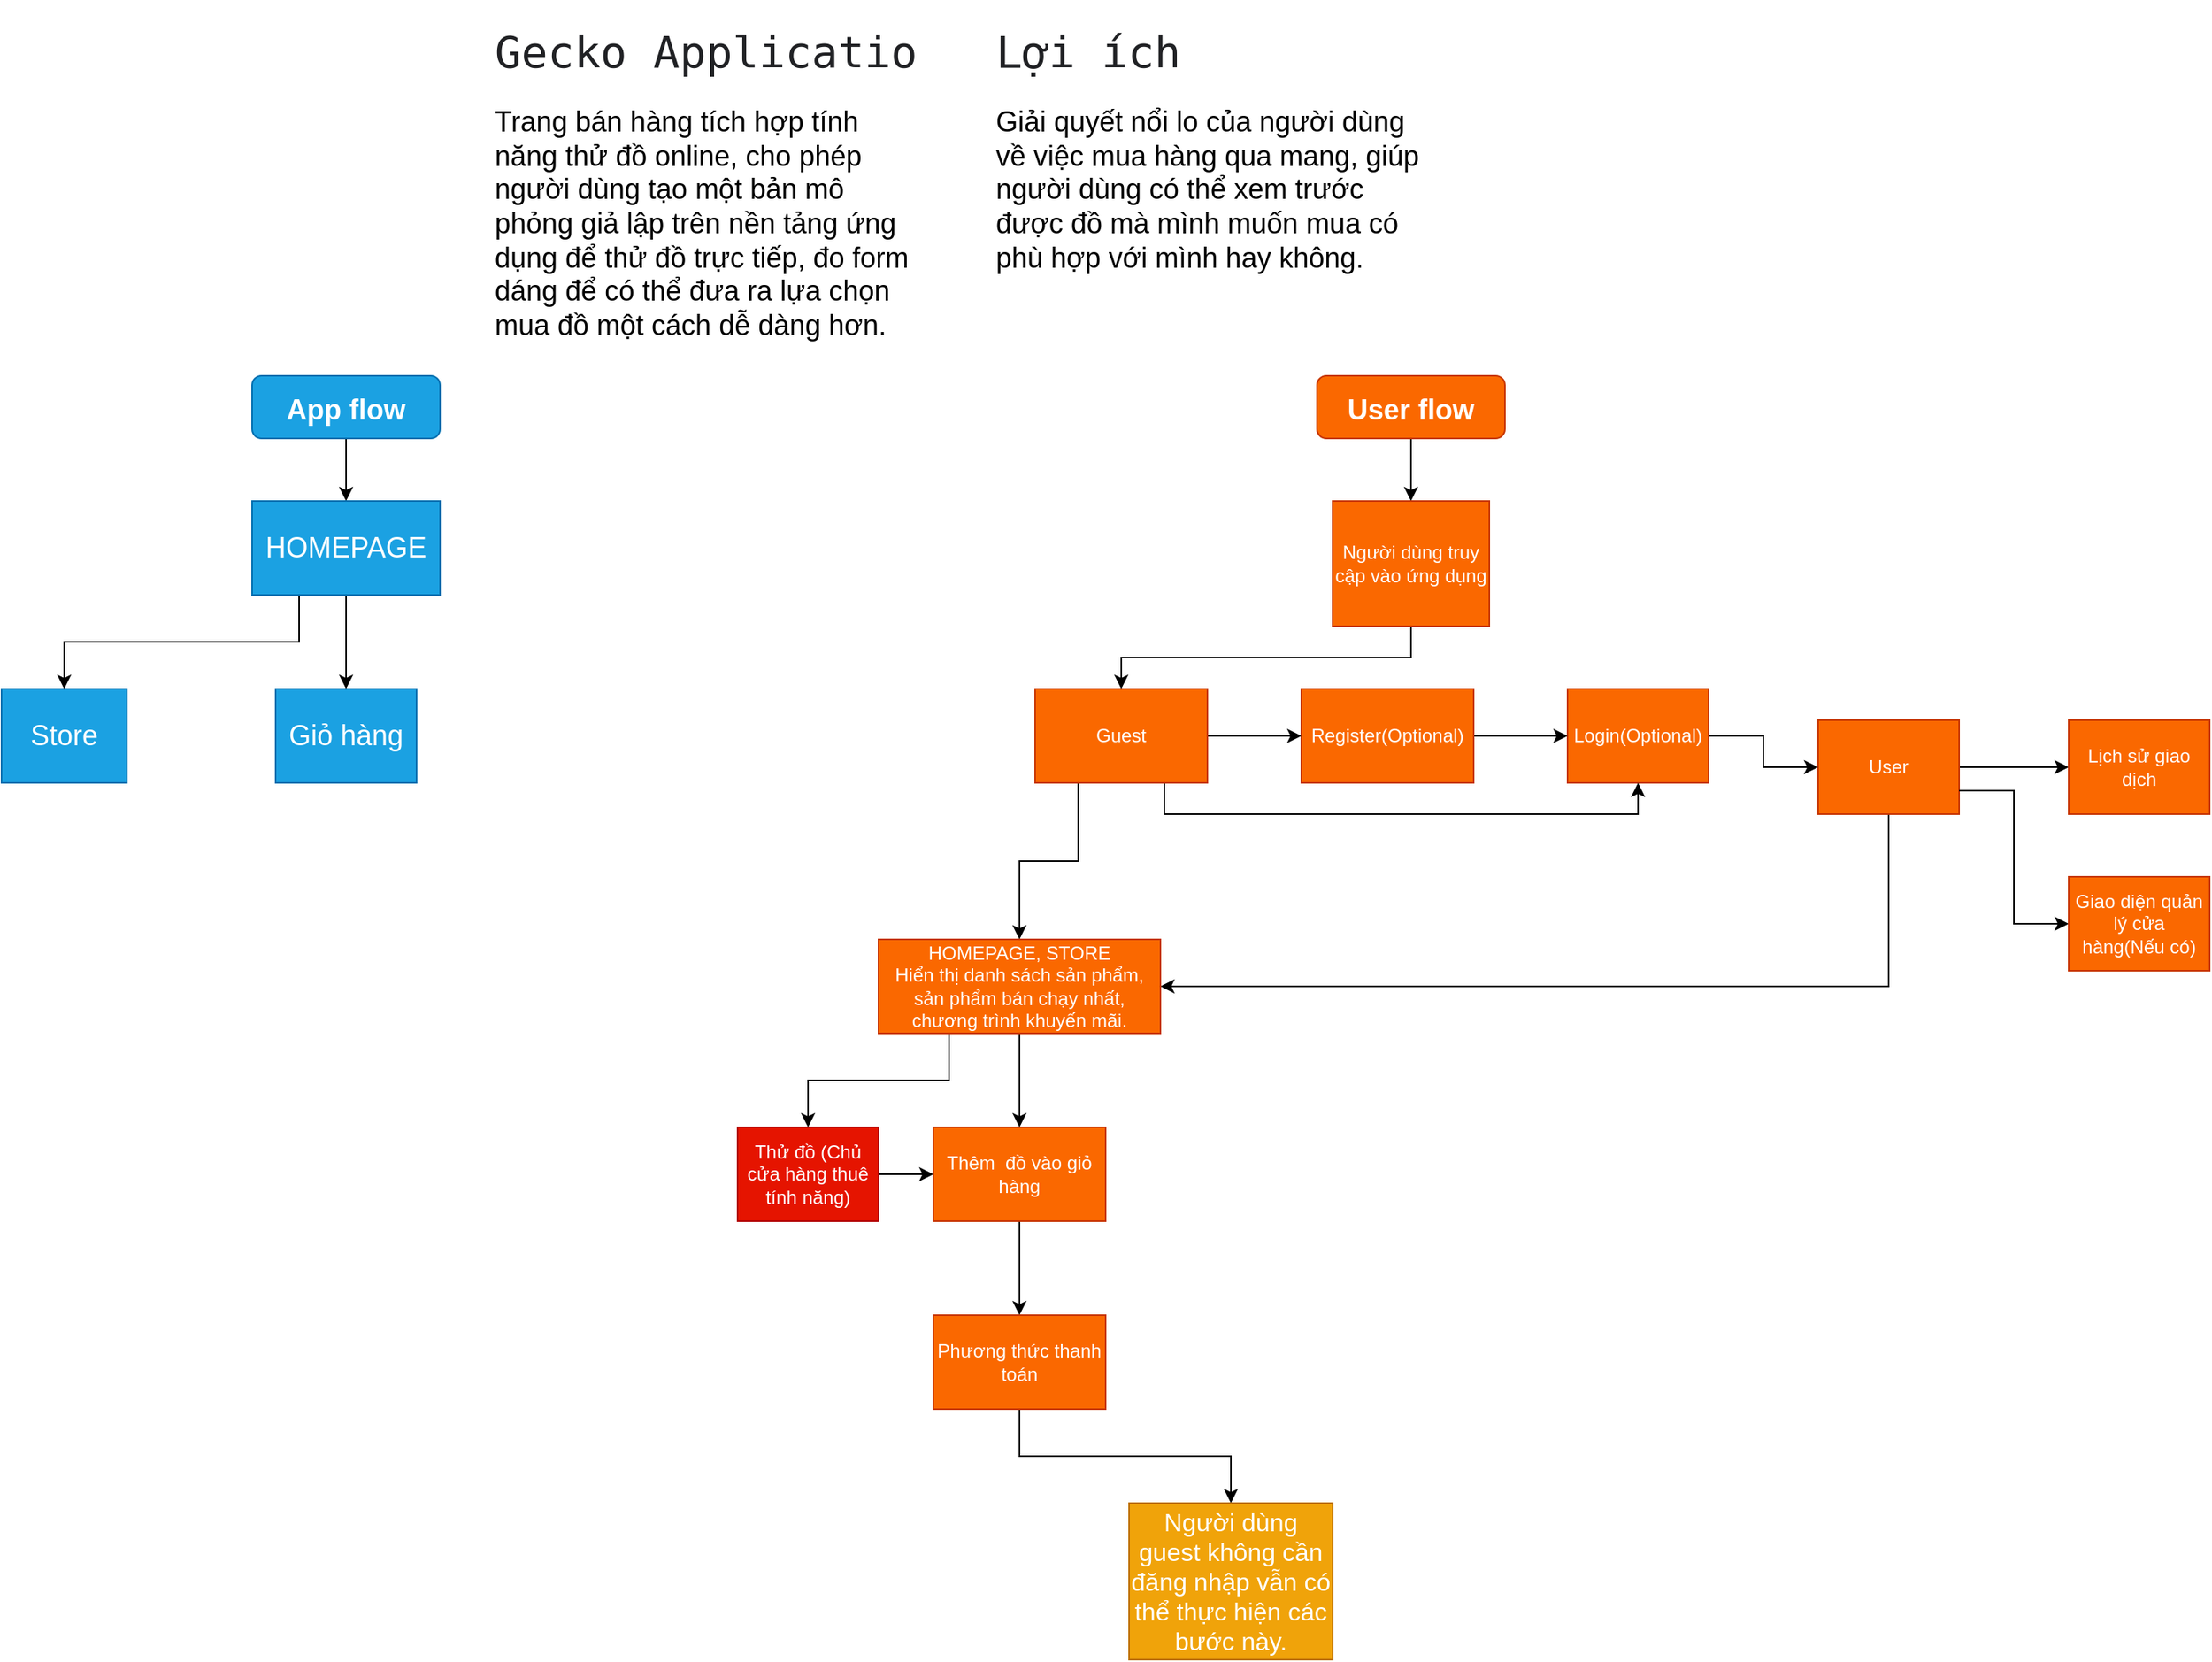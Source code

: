 <mxfile version="14.6.13" type="github">
  <diagram id="C5RBs43oDa-KdzZeNtuy" name="Page-1">
    <mxGraphModel dx="3437" dy="2165" grid="1" gridSize="10" guides="1" tooltips="1" connect="1" arrows="1" fold="1" page="1" pageScale="1" pageWidth="827" pageHeight="1169" math="0" shadow="0">
      <root>
        <mxCell id="WIyWlLk6GJQsqaUBKTNV-0" />
        <mxCell id="WIyWlLk6GJQsqaUBKTNV-1" parent="WIyWlLk6GJQsqaUBKTNV-0" />
        <mxCell id="fWADhwSBseAS1BArj8AM-60" style="edgeStyle=orthogonalEdgeStyle;rounded=0;orthogonalLoop=1;jettySize=auto;html=1;exitX=0.5;exitY=1;exitDx=0;exitDy=0;entryX=0.5;entryY=0;entryDx=0;entryDy=0;" edge="1" parent="WIyWlLk6GJQsqaUBKTNV-1" source="WIyWlLk6GJQsqaUBKTNV-3" target="fWADhwSBseAS1BArj8AM-59">
          <mxGeometry relative="1" as="geometry" />
        </mxCell>
        <mxCell id="WIyWlLk6GJQsqaUBKTNV-3" value="&lt;h1&gt;&lt;font color=&quot;#ffffff&quot;&gt;&lt;span style=&quot;font-size: 18px&quot;&gt;App flow&lt;/span&gt;&lt;/font&gt;&lt;/h1&gt;" style="rounded=1;whiteSpace=wrap;html=1;fontSize=12;glass=0;strokeWidth=1;shadow=0;fillColor=#1ba1e2;strokeColor=#006EAF;fontColor=#ffffff;" parent="WIyWlLk6GJQsqaUBKTNV-1" vertex="1">
          <mxGeometry x="-120" y="360" width="120" height="40" as="geometry" />
        </mxCell>
        <mxCell id="fWADhwSBseAS1BArj8AM-3" value="&lt;h1&gt;&lt;pre class=&quot;tw-data-text tw-text-large XcVN5d tw-ta&quot; id=&quot;tw-target-text&quot; style=&quot;font-size: 28px ; line-height: 36px ; border: none ; padding: 2px 0.14em 2px 0px ; position: relative ; margin-top: -2px ; margin-bottom: -2px ; resize: none ; overflow: hidden ; width: 270.035px ; overflow-wrap: break-word ; color: rgb(32 , 33 , 36) ; font-weight: 400 ; font-family: &amp;#34;google sans&amp;#34; , &amp;#34;arial&amp;#34; , sans-serif &amp;#34;important&amp;#34;&quot;&gt;&lt;span class=&quot;Y2IQFc&quot; lang=&quot;en&quot;&gt;Gecko Application&lt;/span&gt;&lt;/pre&gt;&lt;/h1&gt;&lt;p&gt;&lt;span style=&quot;text-align: center&quot;&gt;&lt;font style=&quot;font-size: 18px&quot;&gt;Trang bán hàng tích hợp tính năng thử đồ online, cho phép người dùng tạo một bản mô phỏng giả lập trên nền tảng ứng dụng để thử đồ trực tiếp, đo form dáng để có thể đưa ra lựa chọn mua đồ một cách dễ dàng hơn.&lt;/font&gt;&lt;/span&gt;&lt;br&gt;&lt;/p&gt;" style="text;html=1;strokeColor=none;fillColor=none;spacing=5;spacingTop=-20;whiteSpace=wrap;overflow=hidden;rounded=0;" vertex="1" parent="WIyWlLk6GJQsqaUBKTNV-1">
          <mxGeometry x="30" y="130" width="280" height="230" as="geometry" />
        </mxCell>
        <mxCell id="fWADhwSBseAS1BArj8AM-8" style="edgeStyle=orthogonalEdgeStyle;rounded=0;orthogonalLoop=1;jettySize=auto;html=1;entryX=0.5;entryY=0;entryDx=0;entryDy=0;" edge="1" parent="WIyWlLk6GJQsqaUBKTNV-1" source="fWADhwSBseAS1BArj8AM-6" target="fWADhwSBseAS1BArj8AM-7">
          <mxGeometry relative="1" as="geometry" />
        </mxCell>
        <mxCell id="fWADhwSBseAS1BArj8AM-6" value="&lt;h1&gt;&lt;font color=&quot;#ffffff&quot;&gt;&lt;span style=&quot;font-size: 18px&quot;&gt;User flow&lt;/span&gt;&lt;/font&gt;&lt;/h1&gt;" style="rounded=1;whiteSpace=wrap;html=1;fontSize=12;glass=0;strokeWidth=1;shadow=0;fillColor=#fa6800;strokeColor=#C73500;fontColor=#000000;" vertex="1" parent="WIyWlLk6GJQsqaUBKTNV-1">
          <mxGeometry x="560" y="360" width="120" height="40" as="geometry" />
        </mxCell>
        <mxCell id="fWADhwSBseAS1BArj8AM-25" style="edgeStyle=orthogonalEdgeStyle;rounded=0;orthogonalLoop=1;jettySize=auto;html=1;exitX=0.5;exitY=1;exitDx=0;exitDy=0;entryX=0.5;entryY=0;entryDx=0;entryDy=0;" edge="1" parent="WIyWlLk6GJQsqaUBKTNV-1" source="fWADhwSBseAS1BArj8AM-7" target="fWADhwSBseAS1BArj8AM-21">
          <mxGeometry relative="1" as="geometry" />
        </mxCell>
        <mxCell id="fWADhwSBseAS1BArj8AM-7" value="&lt;font color=&quot;#ffffff&quot;&gt;Người dùng truy cập vào ứng dụng&lt;/font&gt;" style="rounded=0;whiteSpace=wrap;html=1;fillColor=#fa6800;strokeColor=#C73500;fontColor=#000000;" vertex="1" parent="WIyWlLk6GJQsqaUBKTNV-1">
          <mxGeometry x="570" y="440" width="100" height="80" as="geometry" />
        </mxCell>
        <mxCell id="fWADhwSBseAS1BArj8AM-37" style="edgeStyle=orthogonalEdgeStyle;rounded=0;orthogonalLoop=1;jettySize=auto;html=1;exitX=0.5;exitY=1;exitDx=0;exitDy=0;entryX=1;entryY=0.5;entryDx=0;entryDy=0;" edge="1" parent="WIyWlLk6GJQsqaUBKTNV-1" source="fWADhwSBseAS1BArj8AM-12" target="fWADhwSBseAS1BArj8AM-35">
          <mxGeometry relative="1" as="geometry" />
        </mxCell>
        <mxCell id="fWADhwSBseAS1BArj8AM-41" style="edgeStyle=orthogonalEdgeStyle;rounded=0;orthogonalLoop=1;jettySize=auto;html=1;exitX=1;exitY=0.5;exitDx=0;exitDy=0;" edge="1" parent="WIyWlLk6GJQsqaUBKTNV-1" source="fWADhwSBseAS1BArj8AM-12" target="fWADhwSBseAS1BArj8AM-39">
          <mxGeometry relative="1" as="geometry" />
        </mxCell>
        <mxCell id="fWADhwSBseAS1BArj8AM-12" value="&lt;font color=&quot;#ffffff&quot;&gt;User&lt;/font&gt;" style="rounded=0;whiteSpace=wrap;html=1;fillColor=#fa6800;strokeColor=#C73500;fontColor=#000000;" vertex="1" parent="WIyWlLk6GJQsqaUBKTNV-1">
          <mxGeometry x="880" y="580" width="90" height="60" as="geometry" />
        </mxCell>
        <mxCell id="fWADhwSBseAS1BArj8AM-57" style="edgeStyle=orthogonalEdgeStyle;rounded=0;orthogonalLoop=1;jettySize=auto;html=1;entryX=0;entryY=0.5;entryDx=0;entryDy=0;exitX=1;exitY=0.75;exitDx=0;exitDy=0;" edge="1" parent="WIyWlLk6GJQsqaUBKTNV-1" source="fWADhwSBseAS1BArj8AM-12" target="fWADhwSBseAS1BArj8AM-56">
          <mxGeometry relative="1" as="geometry">
            <mxPoint x="980" y="530" as="sourcePoint" />
          </mxGeometry>
        </mxCell>
        <mxCell id="fWADhwSBseAS1BArj8AM-33" style="edgeStyle=orthogonalEdgeStyle;rounded=0;orthogonalLoop=1;jettySize=auto;html=1;exitX=1;exitY=0.5;exitDx=0;exitDy=0;" edge="1" parent="WIyWlLk6GJQsqaUBKTNV-1" source="fWADhwSBseAS1BArj8AM-16" target="fWADhwSBseAS1BArj8AM-12">
          <mxGeometry relative="1" as="geometry" />
        </mxCell>
        <mxCell id="fWADhwSBseAS1BArj8AM-16" value="&lt;font color=&quot;#ffffff&quot;&gt;Login(Optional)&lt;/font&gt;" style="rounded=0;whiteSpace=wrap;html=1;fillColor=#fa6800;strokeColor=#C73500;fontColor=#000000;" vertex="1" parent="WIyWlLk6GJQsqaUBKTNV-1">
          <mxGeometry x="720" y="560" width="90" height="60" as="geometry" />
        </mxCell>
        <mxCell id="fWADhwSBseAS1BArj8AM-23" style="edgeStyle=orthogonalEdgeStyle;rounded=0;orthogonalLoop=1;jettySize=auto;html=1;exitX=1;exitY=0.5;exitDx=0;exitDy=0;entryX=0;entryY=0.5;entryDx=0;entryDy=0;" edge="1" parent="WIyWlLk6GJQsqaUBKTNV-1" source="fWADhwSBseAS1BArj8AM-17" target="fWADhwSBseAS1BArj8AM-16">
          <mxGeometry relative="1" as="geometry" />
        </mxCell>
        <mxCell id="fWADhwSBseAS1BArj8AM-17" value="&lt;font color=&quot;#ffffff&quot;&gt;Register(Optional)&lt;/font&gt;" style="rounded=0;whiteSpace=wrap;html=1;fillColor=#fa6800;strokeColor=#C73500;fontColor=#000000;" vertex="1" parent="WIyWlLk6GJQsqaUBKTNV-1">
          <mxGeometry x="550" y="560" width="110" height="60" as="geometry" />
        </mxCell>
        <mxCell id="fWADhwSBseAS1BArj8AM-24" style="edgeStyle=orthogonalEdgeStyle;rounded=0;orthogonalLoop=1;jettySize=auto;html=1;exitX=1;exitY=0.5;exitDx=0;exitDy=0;entryX=0;entryY=0.5;entryDx=0;entryDy=0;" edge="1" parent="WIyWlLk6GJQsqaUBKTNV-1" source="fWADhwSBseAS1BArj8AM-21" target="fWADhwSBseAS1BArj8AM-17">
          <mxGeometry relative="1" as="geometry" />
        </mxCell>
        <mxCell id="fWADhwSBseAS1BArj8AM-27" style="edgeStyle=orthogonalEdgeStyle;rounded=0;orthogonalLoop=1;jettySize=auto;html=1;exitX=0.75;exitY=1;exitDx=0;exitDy=0;entryX=0.5;entryY=1;entryDx=0;entryDy=0;" edge="1" parent="WIyWlLk6GJQsqaUBKTNV-1" source="fWADhwSBseAS1BArj8AM-21" target="fWADhwSBseAS1BArj8AM-16">
          <mxGeometry relative="1" as="geometry" />
        </mxCell>
        <mxCell id="fWADhwSBseAS1BArj8AM-36" style="edgeStyle=orthogonalEdgeStyle;rounded=0;orthogonalLoop=1;jettySize=auto;html=1;exitX=0.25;exitY=1;exitDx=0;exitDy=0;" edge="1" parent="WIyWlLk6GJQsqaUBKTNV-1" source="fWADhwSBseAS1BArj8AM-21" target="fWADhwSBseAS1BArj8AM-35">
          <mxGeometry relative="1" as="geometry" />
        </mxCell>
        <mxCell id="fWADhwSBseAS1BArj8AM-21" value="&lt;font color=&quot;#ffffff&quot;&gt;Guest&lt;/font&gt;" style="rounded=0;whiteSpace=wrap;html=1;fillColor=#fa6800;strokeColor=#C73500;fontColor=#000000;" vertex="1" parent="WIyWlLk6GJQsqaUBKTNV-1">
          <mxGeometry x="380" y="560" width="110" height="60" as="geometry" />
        </mxCell>
        <mxCell id="fWADhwSBseAS1BArj8AM-43" style="edgeStyle=orthogonalEdgeStyle;rounded=0;orthogonalLoop=1;jettySize=auto;html=1;exitX=0.25;exitY=1;exitDx=0;exitDy=0;entryX=0.5;entryY=0;entryDx=0;entryDy=0;" edge="1" parent="WIyWlLk6GJQsqaUBKTNV-1" source="fWADhwSBseAS1BArj8AM-35" target="fWADhwSBseAS1BArj8AM-42">
          <mxGeometry relative="1" as="geometry" />
        </mxCell>
        <mxCell id="fWADhwSBseAS1BArj8AM-45" style="edgeStyle=orthogonalEdgeStyle;rounded=0;orthogonalLoop=1;jettySize=auto;html=1;exitX=0.5;exitY=1;exitDx=0;exitDy=0;entryX=0.5;entryY=0;entryDx=0;entryDy=0;" edge="1" parent="WIyWlLk6GJQsqaUBKTNV-1" source="fWADhwSBseAS1BArj8AM-35" target="fWADhwSBseAS1BArj8AM-44">
          <mxGeometry relative="1" as="geometry" />
        </mxCell>
        <mxCell id="fWADhwSBseAS1BArj8AM-35" value="&lt;font color=&quot;#ffffff&quot;&gt;HOMEPAGE, STORE&lt;br&gt;Hiển thị danh sách sản phẩm, sản phẩm bán chạy nhất, chương trình khuyến mãi.&lt;br&gt;&lt;/font&gt;" style="rounded=0;whiteSpace=wrap;html=1;fillColor=#fa6800;strokeColor=#C73500;fontColor=#000000;" vertex="1" parent="WIyWlLk6GJQsqaUBKTNV-1">
          <mxGeometry x="280" y="720" width="180" height="60" as="geometry" />
        </mxCell>
        <mxCell id="fWADhwSBseAS1BArj8AM-39" value="&lt;font color=&quot;#ffffff&quot;&gt;Lịch sử giao dịch&lt;/font&gt;" style="rounded=0;whiteSpace=wrap;html=1;fillColor=#fa6800;strokeColor=#C73500;fontColor=#000000;" vertex="1" parent="WIyWlLk6GJQsqaUBKTNV-1">
          <mxGeometry x="1040" y="580" width="90" height="60" as="geometry" />
        </mxCell>
        <mxCell id="fWADhwSBseAS1BArj8AM-55" style="edgeStyle=orthogonalEdgeStyle;rounded=0;orthogonalLoop=1;jettySize=auto;html=1;exitX=1;exitY=0.5;exitDx=0;exitDy=0;entryX=0;entryY=0.5;entryDx=0;entryDy=0;" edge="1" parent="WIyWlLk6GJQsqaUBKTNV-1" source="fWADhwSBseAS1BArj8AM-42" target="fWADhwSBseAS1BArj8AM-44">
          <mxGeometry relative="1" as="geometry" />
        </mxCell>
        <mxCell id="fWADhwSBseAS1BArj8AM-42" value="&lt;font color=&quot;#ffffff&quot;&gt;Thử đồ (Chủ cửa hàng thuê tính năng)&lt;/font&gt;" style="rounded=0;whiteSpace=wrap;html=1;fillColor=#e51400;strokeColor=#B20000;fontColor=#ffffff;" vertex="1" parent="WIyWlLk6GJQsqaUBKTNV-1">
          <mxGeometry x="190" y="840" width="90" height="60" as="geometry" />
        </mxCell>
        <mxCell id="fWADhwSBseAS1BArj8AM-47" style="edgeStyle=orthogonalEdgeStyle;rounded=0;orthogonalLoop=1;jettySize=auto;html=1;exitX=0.5;exitY=1;exitDx=0;exitDy=0;entryX=0.5;entryY=0;entryDx=0;entryDy=0;" edge="1" parent="WIyWlLk6GJQsqaUBKTNV-1" source="fWADhwSBseAS1BArj8AM-44" target="fWADhwSBseAS1BArj8AM-46">
          <mxGeometry relative="1" as="geometry" />
        </mxCell>
        <mxCell id="fWADhwSBseAS1BArj8AM-44" value="&lt;font color=&quot;#ffffff&quot;&gt;Thêm&amp;nbsp; đồ vào giỏ hàng&lt;/font&gt;" style="rounded=0;whiteSpace=wrap;html=1;fillColor=#fa6800;strokeColor=#C73500;fontColor=#000000;" vertex="1" parent="WIyWlLk6GJQsqaUBKTNV-1">
          <mxGeometry x="315" y="840" width="110" height="60" as="geometry" />
        </mxCell>
        <mxCell id="fWADhwSBseAS1BArj8AM-53" style="edgeStyle=orthogonalEdgeStyle;rounded=0;orthogonalLoop=1;jettySize=auto;html=1;exitX=0.5;exitY=1;exitDx=0;exitDy=0;entryX=0.5;entryY=0;entryDx=0;entryDy=0;" edge="1" parent="WIyWlLk6GJQsqaUBKTNV-1" source="fWADhwSBseAS1BArj8AM-46" target="fWADhwSBseAS1BArj8AM-50">
          <mxGeometry relative="1" as="geometry" />
        </mxCell>
        <mxCell id="fWADhwSBseAS1BArj8AM-46" value="&lt;font color=&quot;#ffffff&quot;&gt;Phương thức thanh toán&lt;/font&gt;" style="rounded=0;whiteSpace=wrap;html=1;fillColor=#fa6800;strokeColor=#C73500;fontColor=#000000;" vertex="1" parent="WIyWlLk6GJQsqaUBKTNV-1">
          <mxGeometry x="315" y="960" width="110" height="60" as="geometry" />
        </mxCell>
        <mxCell id="fWADhwSBseAS1BArj8AM-50" value="&lt;font color=&quot;#ffffff&quot; style=&quot;font-size: 16px&quot;&gt;Người dùng guest không cần đăng nhập vẫn có thể thực hiện các bước này.&lt;/font&gt;" style="rounded=0;whiteSpace=wrap;html=1;fillColor=#f0a30a;strokeColor=#BD7000;fontColor=#000000;" vertex="1" parent="WIyWlLk6GJQsqaUBKTNV-1">
          <mxGeometry x="440" y="1080" width="130" height="100" as="geometry" />
        </mxCell>
        <mxCell id="fWADhwSBseAS1BArj8AM-56" value="&lt;font color=&quot;#ffffff&quot;&gt;Giao diện quản lý cửa hàng(Nếu có)&lt;/font&gt;" style="rounded=0;whiteSpace=wrap;html=1;fillColor=#fa6800;strokeColor=#C73500;fontColor=#000000;" vertex="1" parent="WIyWlLk6GJQsqaUBKTNV-1">
          <mxGeometry x="1040" y="680" width="90" height="60" as="geometry" />
        </mxCell>
        <mxCell id="fWADhwSBseAS1BArj8AM-68" style="edgeStyle=orthogonalEdgeStyle;rounded=0;orthogonalLoop=1;jettySize=auto;html=1;exitX=0.25;exitY=1;exitDx=0;exitDy=0;entryX=0.5;entryY=0;entryDx=0;entryDy=0;" edge="1" parent="WIyWlLk6GJQsqaUBKTNV-1" source="fWADhwSBseAS1BArj8AM-59" target="fWADhwSBseAS1BArj8AM-67">
          <mxGeometry relative="1" as="geometry" />
        </mxCell>
        <mxCell id="fWADhwSBseAS1BArj8AM-70" style="edgeStyle=orthogonalEdgeStyle;rounded=0;orthogonalLoop=1;jettySize=auto;html=1;exitX=0.5;exitY=1;exitDx=0;exitDy=0;" edge="1" parent="WIyWlLk6GJQsqaUBKTNV-1" source="fWADhwSBseAS1BArj8AM-59" target="fWADhwSBseAS1BArj8AM-69">
          <mxGeometry relative="1" as="geometry" />
        </mxCell>
        <mxCell id="fWADhwSBseAS1BArj8AM-59" value="&lt;font color=&quot;#ffffff&quot; style=&quot;font-size: 18px&quot;&gt;HOMEPAGE&lt;/font&gt;" style="rounded=0;whiteSpace=wrap;html=1;fillColor=#1ba1e2;strokeColor=#006EAF;fontColor=#ffffff;" vertex="1" parent="WIyWlLk6GJQsqaUBKTNV-1">
          <mxGeometry x="-120" y="440" width="120" height="60" as="geometry" />
        </mxCell>
        <mxCell id="fWADhwSBseAS1BArj8AM-67" value="&lt;font color=&quot;#ffffff&quot; style=&quot;font-size: 18px&quot;&gt;Store&lt;/font&gt;" style="rounded=0;whiteSpace=wrap;html=1;fillColor=#1ba1e2;strokeColor=#006EAF;fontColor=#ffffff;" vertex="1" parent="WIyWlLk6GJQsqaUBKTNV-1">
          <mxGeometry x="-280" y="560" width="80" height="60" as="geometry" />
        </mxCell>
        <mxCell id="fWADhwSBseAS1BArj8AM-69" value="&lt;font color=&quot;#ffffff&quot; style=&quot;font-size: 18px&quot;&gt;Giỏ hàng&lt;/font&gt;" style="rounded=0;whiteSpace=wrap;html=1;fillColor=#1ba1e2;strokeColor=#006EAF;fontColor=#ffffff;" vertex="1" parent="WIyWlLk6GJQsqaUBKTNV-1">
          <mxGeometry x="-105" y="560" width="90" height="60" as="geometry" />
        </mxCell>
        <mxCell id="fWADhwSBseAS1BArj8AM-73" value="&lt;h1&gt;&lt;pre class=&quot;tw-data-text tw-text-large XcVN5d tw-ta&quot; id=&quot;tw-target-text&quot; style=&quot;font-size: 28px ; line-height: 36px ; border: none ; padding: 2px 0.14em 2px 0px ; position: relative ; margin-top: -2px ; margin-bottom: -2px ; resize: none ; overflow: hidden ; width: 270.035px ; overflow-wrap: break-word ; color: rgb(32 , 33 , 36) ; font-weight: 400 ; font-family: &amp;#34;google sans&amp;#34; , &amp;#34;arial&amp;#34; , sans-serif &amp;#34;important&amp;#34;&quot;&gt;Lợi ích&lt;/pre&gt;&lt;/h1&gt;&lt;p&gt;&lt;span style=&quot;text-align: center&quot;&gt;&lt;font style=&quot;font-size: 18px&quot;&gt;Giải quyết nổi lo của người dùng về việc mua hàng qua mang, giúp người dùng có thể xem trước được đồ mà mình muốn mua có phù hợp với mình hay không.&lt;/font&gt;&lt;/span&gt;&lt;br&gt;&lt;/p&gt;" style="text;html=1;strokeColor=none;fillColor=none;spacing=5;spacingTop=-20;whiteSpace=wrap;overflow=hidden;rounded=0;" vertex="1" parent="WIyWlLk6GJQsqaUBKTNV-1">
          <mxGeometry x="350" y="130" width="280" height="230" as="geometry" />
        </mxCell>
      </root>
    </mxGraphModel>
  </diagram>
</mxfile>
